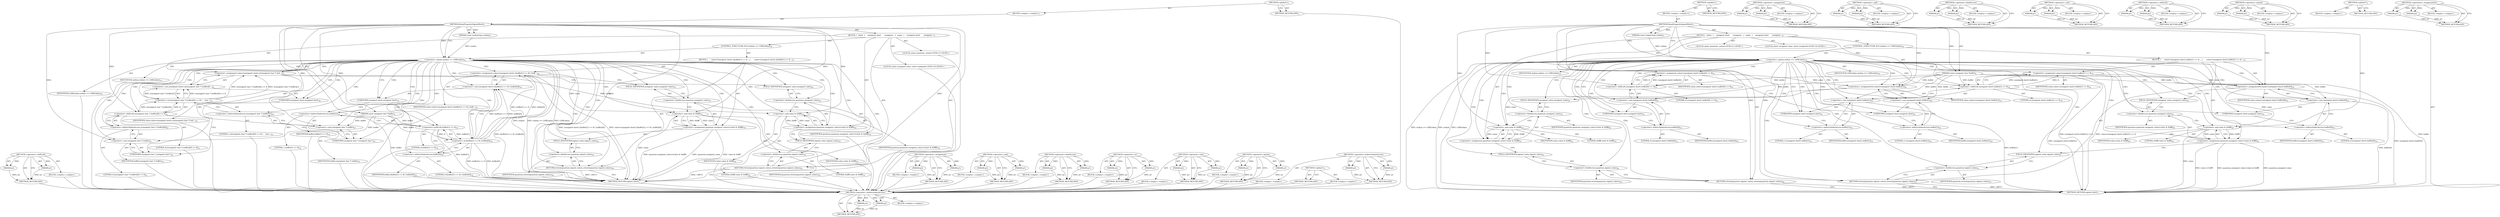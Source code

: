 digraph "&lt;operators&gt;.assignmentOr" {
vulnerable_118 [label=<(METHOD,&lt;operator&gt;.shiftLeft)>];
vulnerable_119 [label=<(PARAM,p1)>];
vulnerable_120 [label=<(PARAM,p2)>];
vulnerable_121 [label=<(BLOCK,&lt;empty&gt;,&lt;empty&gt;)>];
vulnerable_122 [label=<(METHOD_RETURN,ANY)>];
vulnerable_6 [label=<(METHOD,&lt;global&gt;)<SUB>1</SUB>>];
vulnerable_7 [label=<(BLOCK,&lt;empty&gt;,&lt;empty&gt;)<SUB>1</SUB>>];
vulnerable_8 [label=<(METHOD,ReadPropertySignedShort)<SUB>1</SUB>>];
vulnerable_9 [label=<(PARAM,const EndianType endian)<SUB>1</SUB>>];
vulnerable_10 [label=<(PARAM,const unsigned char *buffer)<SUB>2</SUB>>];
vulnerable_11 [label=<(BLOCK,{
  union
  {
    unsigned short
      unsigned...,{
  union
  {
    unsigned short
      unsigned...)<SUB>3</SUB>>];
vulnerable_12 [label="<(LOCAL,union quantum: union)<SUB>11</SUB>>"];
vulnerable_13 [label="<(LOCAL,short unsigned value: short unsigned)<SUB>14</SUB>>"];
vulnerable_14 [label=<(CONTROL_STRUCTURE,IF,if (endian == LSBEndian))<SUB>16</SUB>>];
vulnerable_15 [label=<(&lt;operator&gt;.equals,endian == LSBEndian)<SUB>16</SUB>>];
vulnerable_16 [label=<(IDENTIFIER,endian,endian == LSBEndian)<SUB>16</SUB>>];
vulnerable_17 [label=<(IDENTIFIER,LSBEndian,endian == LSBEndian)<SUB>16</SUB>>];
vulnerable_18 [label=<(BLOCK,{
      value=(unsigned short) ((buffer[1] &lt;&lt; 8...,{
      value=(unsigned short) ((buffer[1] &lt;&lt; 8...)<SUB>17</SUB>>];
vulnerable_19 [label=<(&lt;operator&gt;.assignment,value=(unsigned short) ((buffer[1] &lt;&lt; 8) | buff...)<SUB>18</SUB>>];
vulnerable_20 [label=<(IDENTIFIER,value,value=(unsigned short) ((buffer[1] &lt;&lt; 8) | buff...)<SUB>18</SUB>>];
vulnerable_21 [label=<(&lt;operator&gt;.cast,(unsigned short) ((buffer[1] &lt;&lt; 8) | buffer[0]))<SUB>18</SUB>>];
vulnerable_22 [label=<(UNKNOWN,unsigned short,unsigned short)<SUB>18</SUB>>];
vulnerable_23 [label=<(&lt;operator&gt;.or,(buffer[1] &lt;&lt; 8) | buffer[0])<SUB>18</SUB>>];
vulnerable_24 [label=<(&lt;operator&gt;.shiftLeft,buffer[1] &lt;&lt; 8)<SUB>18</SUB>>];
vulnerable_25 [label=<(&lt;operator&gt;.indirectIndexAccess,buffer[1])<SUB>18</SUB>>];
vulnerable_26 [label=<(IDENTIFIER,buffer,buffer[1] &lt;&lt; 8)<SUB>18</SUB>>];
vulnerable_27 [label=<(LITERAL,1,buffer[1] &lt;&lt; 8)<SUB>18</SUB>>];
vulnerable_28 [label=<(LITERAL,8,buffer[1] &lt;&lt; 8)<SUB>18</SUB>>];
vulnerable_29 [label=<(&lt;operator&gt;.indirectIndexAccess,buffer[0])<SUB>18</SUB>>];
vulnerable_30 [label=<(IDENTIFIER,buffer,(buffer[1] &lt;&lt; 8) | buffer[0])<SUB>18</SUB>>];
vulnerable_31 [label=<(LITERAL,0,(buffer[1] &lt;&lt; 8) | buffer[0])<SUB>18</SUB>>];
vulnerable_32 [label=<(&lt;operator&gt;.assignment,quantum.unsigned_value=(value &amp; 0xffff))<SUB>19</SUB>>];
vulnerable_33 [label=<(&lt;operator&gt;.fieldAccess,quantum.unsigned_value)<SUB>19</SUB>>];
vulnerable_34 [label=<(IDENTIFIER,quantum,quantum.unsigned_value=(value &amp; 0xffff))<SUB>19</SUB>>];
vulnerable_35 [label=<(FIELD_IDENTIFIER,unsigned_value,unsigned_value)<SUB>19</SUB>>];
vulnerable_36 [label=<(&lt;operator&gt;.and,value &amp; 0xffff)<SUB>19</SUB>>];
vulnerable_37 [label=<(IDENTIFIER,value,value &amp; 0xffff)<SUB>19</SUB>>];
vulnerable_38 [label=<(LITERAL,0xffff,value &amp; 0xffff)<SUB>19</SUB>>];
vulnerable_39 [label=<(RETURN,return(quantum.signed_value);,return(quantum.signed_value);)<SUB>20</SUB>>];
vulnerable_40 [label=<(&lt;operator&gt;.fieldAccess,quantum.signed_value)<SUB>20</SUB>>];
vulnerable_41 [label=<(IDENTIFIER,quantum,return(quantum.signed_value);)<SUB>20</SUB>>];
vulnerable_42 [label=<(FIELD_IDENTIFIER,signed_value,signed_value)<SUB>20</SUB>>];
vulnerable_43 [label=<(&lt;operator&gt;.assignment,value=(unsigned short) ((((unsigned char *) buf...)<SUB>22</SUB>>];
vulnerable_44 [label=<(IDENTIFIER,value,value=(unsigned short) ((((unsigned char *) buf...)<SUB>22</SUB>>];
vulnerable_45 [label=<(&lt;operator&gt;.cast,(unsigned short) ((((unsigned char *) buffer)[0...)<SUB>22</SUB>>];
vulnerable_46 [label=<(UNKNOWN,unsigned short,unsigned short)<SUB>22</SUB>>];
vulnerable_47 [label=<(&lt;operator&gt;.or,(((unsigned char *) buffer)[0] &lt;&lt; 8) |
    ((un...)<SUB>22</SUB>>];
vulnerable_48 [label=<(&lt;operator&gt;.shiftLeft,((unsigned char *) buffer)[0] &lt;&lt; 8)<SUB>22</SUB>>];
vulnerable_49 [label=<(&lt;operator&gt;.indirectIndexAccess,((unsigned char *) buffer)[0])<SUB>22</SUB>>];
vulnerable_50 [label=<(&lt;operator&gt;.cast,(unsigned char *) buffer)<SUB>22</SUB>>];
vulnerable_51 [label=<(UNKNOWN,unsigned char *,unsigned char *)<SUB>22</SUB>>];
vulnerable_52 [label=<(IDENTIFIER,buffer,(unsigned char *) buffer)<SUB>22</SUB>>];
vulnerable_53 [label=<(LITERAL,0,((unsigned char *) buffer)[0] &lt;&lt; 8)<SUB>22</SUB>>];
vulnerable_54 [label=<(LITERAL,8,((unsigned char *) buffer)[0] &lt;&lt; 8)<SUB>22</SUB>>];
vulnerable_55 [label=<(&lt;operator&gt;.indirectIndexAccess,((unsigned char *) buffer)[1])<SUB>23</SUB>>];
vulnerable_56 [label=<(&lt;operator&gt;.cast,(unsigned char *) buffer)<SUB>23</SUB>>];
vulnerable_57 [label=<(UNKNOWN,unsigned char *,unsigned char *)<SUB>23</SUB>>];
vulnerable_58 [label=<(IDENTIFIER,buffer,(unsigned char *) buffer)<SUB>23</SUB>>];
vulnerable_59 [label=<(LITERAL,1,(((unsigned char *) buffer)[0] &lt;&lt; 8) |
    ((un...)<SUB>23</SUB>>];
vulnerable_60 [label=<(&lt;operator&gt;.assignment,quantum.unsigned_value=(value &amp; 0xffff))<SUB>24</SUB>>];
vulnerable_61 [label=<(&lt;operator&gt;.fieldAccess,quantum.unsigned_value)<SUB>24</SUB>>];
vulnerable_62 [label=<(IDENTIFIER,quantum,quantum.unsigned_value=(value &amp; 0xffff))<SUB>24</SUB>>];
vulnerable_63 [label=<(FIELD_IDENTIFIER,unsigned_value,unsigned_value)<SUB>24</SUB>>];
vulnerable_64 [label=<(&lt;operator&gt;.and,value &amp; 0xffff)<SUB>24</SUB>>];
vulnerable_65 [label=<(IDENTIFIER,value,value &amp; 0xffff)<SUB>24</SUB>>];
vulnerable_66 [label=<(LITERAL,0xffff,value &amp; 0xffff)<SUB>24</SUB>>];
vulnerable_67 [label=<(RETURN,return(quantum.signed_value);,return(quantum.signed_value);)<SUB>25</SUB>>];
vulnerable_68 [label=<(&lt;operator&gt;.fieldAccess,quantum.signed_value)<SUB>25</SUB>>];
vulnerable_69 [label=<(IDENTIFIER,quantum,return(quantum.signed_value);)<SUB>25</SUB>>];
vulnerable_70 [label=<(FIELD_IDENTIFIER,signed_value,signed_value)<SUB>25</SUB>>];
vulnerable_71 [label=<(METHOD_RETURN,signed short)<SUB>1</SUB>>];
vulnerable_73 [label=<(METHOD_RETURN,ANY)<SUB>1</SUB>>];
vulnerable_103 [label=<(METHOD,&lt;operator&gt;.assignment)>];
vulnerable_104 [label=<(PARAM,p1)>];
vulnerable_105 [label=<(PARAM,p2)>];
vulnerable_106 [label=<(BLOCK,&lt;empty&gt;,&lt;empty&gt;)>];
vulnerable_107 [label=<(METHOD_RETURN,ANY)>];
vulnerable_133 [label=<(METHOD,&lt;operator&gt;.and)>];
vulnerable_134 [label=<(PARAM,p1)>];
vulnerable_135 [label=<(PARAM,p2)>];
vulnerable_136 [label=<(BLOCK,&lt;empty&gt;,&lt;empty&gt;)>];
vulnerable_137 [label=<(METHOD_RETURN,ANY)>];
vulnerable_128 [label=<(METHOD,&lt;operator&gt;.fieldAccess)>];
vulnerable_129 [label=<(PARAM,p1)>];
vulnerable_130 [label=<(PARAM,p2)>];
vulnerable_131 [label=<(BLOCK,&lt;empty&gt;,&lt;empty&gt;)>];
vulnerable_132 [label=<(METHOD_RETURN,ANY)>];
vulnerable_113 [label=<(METHOD,&lt;operator&gt;.or)>];
vulnerable_114 [label=<(PARAM,p1)>];
vulnerable_115 [label=<(PARAM,p2)>];
vulnerable_116 [label=<(BLOCK,&lt;empty&gt;,&lt;empty&gt;)>];
vulnerable_117 [label=<(METHOD_RETURN,ANY)>];
vulnerable_108 [label=<(METHOD,&lt;operator&gt;.cast)>];
vulnerable_109 [label=<(PARAM,p1)>];
vulnerable_110 [label=<(PARAM,p2)>];
vulnerable_111 [label=<(BLOCK,&lt;empty&gt;,&lt;empty&gt;)>];
vulnerable_112 [label=<(METHOD_RETURN,ANY)>];
vulnerable_98 [label=<(METHOD,&lt;operator&gt;.equals)>];
vulnerable_99 [label=<(PARAM,p1)>];
vulnerable_100 [label=<(PARAM,p2)>];
vulnerable_101 [label=<(BLOCK,&lt;empty&gt;,&lt;empty&gt;)>];
vulnerable_102 [label=<(METHOD_RETURN,ANY)>];
vulnerable_92 [label=<(METHOD,&lt;global&gt;)<SUB>1</SUB>>];
vulnerable_93 [label=<(BLOCK,&lt;empty&gt;,&lt;empty&gt;)>];
vulnerable_94 [label=<(METHOD_RETURN,ANY)>];
vulnerable_123 [label=<(METHOD,&lt;operator&gt;.indirectIndexAccess)>];
vulnerable_124 [label=<(PARAM,p1)>];
vulnerable_125 [label=<(PARAM,p2)>];
vulnerable_126 [label=<(BLOCK,&lt;empty&gt;,&lt;empty&gt;)>];
vulnerable_127 [label=<(METHOD_RETURN,ANY)>];
fixed_120 [label=<(METHOD,&lt;operator&gt;.indirectIndexAccess)>];
fixed_121 [label=<(PARAM,p1)>];
fixed_122 [label=<(PARAM,p2)>];
fixed_123 [label=<(BLOCK,&lt;empty&gt;,&lt;empty&gt;)>];
fixed_124 [label=<(METHOD_RETURN,ANY)>];
fixed_6 [label=<(METHOD,&lt;global&gt;)<SUB>1</SUB>>];
fixed_7 [label=<(BLOCK,&lt;empty&gt;,&lt;empty&gt;)<SUB>1</SUB>>];
fixed_8 [label=<(METHOD,ReadPropertySignedShort)<SUB>1</SUB>>];
fixed_9 [label=<(PARAM,const EndianType endian)<SUB>1</SUB>>];
fixed_10 [label=<(PARAM,const unsigned char *buffer)<SUB>2</SUB>>];
fixed_11 [label=<(BLOCK,{
  union
  {
    unsigned short
      unsigned...,{
  union
  {
    unsigned short
      unsigned...)<SUB>3</SUB>>];
fixed_12 [label="<(LOCAL,union quantum: union)<SUB>11</SUB>>"];
fixed_13 [label="<(LOCAL,short unsigned value: short unsigned)<SUB>14</SUB>>"];
fixed_14 [label=<(CONTROL_STRUCTURE,IF,if (endian == LSBEndian))<SUB>16</SUB>>];
fixed_15 [label=<(&lt;operator&gt;.equals,endian == LSBEndian)<SUB>16</SUB>>];
fixed_16 [label=<(IDENTIFIER,endian,endian == LSBEndian)<SUB>16</SUB>>];
fixed_17 [label=<(IDENTIFIER,LSBEndian,endian == LSBEndian)<SUB>16</SUB>>];
fixed_18 [label=<(BLOCK,{
      value=(unsigned short) buffer[1] &lt;&lt; 8;
...,{
      value=(unsigned short) buffer[1] &lt;&lt; 8;
...)<SUB>17</SUB>>];
fixed_19 [label=<(&lt;operator&gt;.assignment,value=(unsigned short) buffer[1] &lt;&lt; 8)<SUB>18</SUB>>];
fixed_20 [label=<(IDENTIFIER,value,value=(unsigned short) buffer[1] &lt;&lt; 8)<SUB>18</SUB>>];
fixed_21 [label=<(&lt;operator&gt;.shiftLeft,(unsigned short) buffer[1] &lt;&lt; 8)<SUB>18</SUB>>];
fixed_22 [label=<(&lt;operator&gt;.cast,(unsigned short) buffer[1])<SUB>18</SUB>>];
fixed_23 [label=<(UNKNOWN,unsigned short,unsigned short)<SUB>18</SUB>>];
fixed_24 [label=<(&lt;operator&gt;.indirectIndexAccess,buffer[1])<SUB>18</SUB>>];
fixed_25 [label=<(IDENTIFIER,buffer,(unsigned short) buffer[1])<SUB>18</SUB>>];
fixed_26 [label=<(LITERAL,1,(unsigned short) buffer[1])<SUB>18</SUB>>];
fixed_27 [label=<(LITERAL,8,(unsigned short) buffer[1] &lt;&lt; 8)<SUB>18</SUB>>];
fixed_28 [label=<(&lt;operators&gt;.assignmentOr,value|=(unsigned short) buffer[0])<SUB>19</SUB>>];
fixed_29 [label=<(IDENTIFIER,value,value|=(unsigned short) buffer[0])<SUB>19</SUB>>];
fixed_30 [label=<(&lt;operator&gt;.cast,(unsigned short) buffer[0])<SUB>19</SUB>>];
fixed_31 [label=<(UNKNOWN,unsigned short,unsigned short)<SUB>19</SUB>>];
fixed_32 [label=<(&lt;operator&gt;.indirectIndexAccess,buffer[0])<SUB>19</SUB>>];
fixed_33 [label=<(IDENTIFIER,buffer,(unsigned short) buffer[0])<SUB>19</SUB>>];
fixed_34 [label=<(LITERAL,0,(unsigned short) buffer[0])<SUB>19</SUB>>];
fixed_35 [label=<(&lt;operator&gt;.assignment,quantum.unsigned_value=value &amp; 0xffff)<SUB>20</SUB>>];
fixed_36 [label=<(&lt;operator&gt;.fieldAccess,quantum.unsigned_value)<SUB>20</SUB>>];
fixed_37 [label=<(IDENTIFIER,quantum,quantum.unsigned_value=value &amp; 0xffff)<SUB>20</SUB>>];
fixed_38 [label=<(FIELD_IDENTIFIER,unsigned_value,unsigned_value)<SUB>20</SUB>>];
fixed_39 [label=<(&lt;operator&gt;.and,value &amp; 0xffff)<SUB>20</SUB>>];
fixed_40 [label=<(IDENTIFIER,value,value &amp; 0xffff)<SUB>20</SUB>>];
fixed_41 [label=<(LITERAL,0xffff,value &amp; 0xffff)<SUB>20</SUB>>];
fixed_42 [label=<(RETURN,return(quantum.signed_value);,return(quantum.signed_value);)<SUB>21</SUB>>];
fixed_43 [label=<(&lt;operator&gt;.fieldAccess,quantum.signed_value)<SUB>21</SUB>>];
fixed_44 [label=<(IDENTIFIER,quantum,return(quantum.signed_value);)<SUB>21</SUB>>];
fixed_45 [label=<(FIELD_IDENTIFIER,signed_value,signed_value)<SUB>21</SUB>>];
fixed_46 [label=<(&lt;operator&gt;.assignment,value=(unsigned short) buffer[0] &lt;&lt; 8)<SUB>23</SUB>>];
fixed_47 [label=<(IDENTIFIER,value,value=(unsigned short) buffer[0] &lt;&lt; 8)<SUB>23</SUB>>];
fixed_48 [label=<(&lt;operator&gt;.shiftLeft,(unsigned short) buffer[0] &lt;&lt; 8)<SUB>23</SUB>>];
fixed_49 [label=<(&lt;operator&gt;.cast,(unsigned short) buffer[0])<SUB>23</SUB>>];
fixed_50 [label=<(UNKNOWN,unsigned short,unsigned short)<SUB>23</SUB>>];
fixed_51 [label=<(&lt;operator&gt;.indirectIndexAccess,buffer[0])<SUB>23</SUB>>];
fixed_52 [label=<(IDENTIFIER,buffer,(unsigned short) buffer[0])<SUB>23</SUB>>];
fixed_53 [label=<(LITERAL,0,(unsigned short) buffer[0])<SUB>23</SUB>>];
fixed_54 [label=<(LITERAL,8,(unsigned short) buffer[0] &lt;&lt; 8)<SUB>23</SUB>>];
fixed_55 [label=<(&lt;operators&gt;.assignmentOr,value|=(unsigned short) buffer[1])<SUB>24</SUB>>];
fixed_56 [label=<(IDENTIFIER,value,value|=(unsigned short) buffer[1])<SUB>24</SUB>>];
fixed_57 [label=<(&lt;operator&gt;.cast,(unsigned short) buffer[1])<SUB>24</SUB>>];
fixed_58 [label=<(UNKNOWN,unsigned short,unsigned short)<SUB>24</SUB>>];
fixed_59 [label=<(&lt;operator&gt;.indirectIndexAccess,buffer[1])<SUB>24</SUB>>];
fixed_60 [label=<(IDENTIFIER,buffer,(unsigned short) buffer[1])<SUB>24</SUB>>];
fixed_61 [label=<(LITERAL,1,(unsigned short) buffer[1])<SUB>24</SUB>>];
fixed_62 [label=<(&lt;operator&gt;.assignment,quantum.unsigned_value=value &amp; 0xffff)<SUB>25</SUB>>];
fixed_63 [label=<(&lt;operator&gt;.fieldAccess,quantum.unsigned_value)<SUB>25</SUB>>];
fixed_64 [label=<(IDENTIFIER,quantum,quantum.unsigned_value=value &amp; 0xffff)<SUB>25</SUB>>];
fixed_65 [label=<(FIELD_IDENTIFIER,unsigned_value,unsigned_value)<SUB>25</SUB>>];
fixed_66 [label=<(&lt;operator&gt;.and,value &amp; 0xffff)<SUB>25</SUB>>];
fixed_67 [label=<(IDENTIFIER,value,value &amp; 0xffff)<SUB>25</SUB>>];
fixed_68 [label=<(LITERAL,0xffff,value &amp; 0xffff)<SUB>25</SUB>>];
fixed_69 [label=<(RETURN,return(quantum.signed_value);,return(quantum.signed_value);)<SUB>26</SUB>>];
fixed_70 [label=<(&lt;operator&gt;.fieldAccess,quantum.signed_value)<SUB>26</SUB>>];
fixed_71 [label=<(IDENTIFIER,quantum,return(quantum.signed_value);)<SUB>26</SUB>>];
fixed_72 [label=<(FIELD_IDENTIFIER,signed_value,signed_value)<SUB>26</SUB>>];
fixed_73 [label=<(METHOD_RETURN,signed short)<SUB>1</SUB>>];
fixed_75 [label=<(METHOD_RETURN,ANY)<SUB>1</SUB>>];
fixed_105 [label=<(METHOD,&lt;operator&gt;.assignment)>];
fixed_106 [label=<(PARAM,p1)>];
fixed_107 [label=<(PARAM,p2)>];
fixed_108 [label=<(BLOCK,&lt;empty&gt;,&lt;empty&gt;)>];
fixed_109 [label=<(METHOD_RETURN,ANY)>];
fixed_135 [label=<(METHOD,&lt;operator&gt;.and)>];
fixed_136 [label=<(PARAM,p1)>];
fixed_137 [label=<(PARAM,p2)>];
fixed_138 [label=<(BLOCK,&lt;empty&gt;,&lt;empty&gt;)>];
fixed_139 [label=<(METHOD_RETURN,ANY)>];
fixed_130 [label=<(METHOD,&lt;operator&gt;.fieldAccess)>];
fixed_131 [label=<(PARAM,p1)>];
fixed_132 [label=<(PARAM,p2)>];
fixed_133 [label=<(BLOCK,&lt;empty&gt;,&lt;empty&gt;)>];
fixed_134 [label=<(METHOD_RETURN,ANY)>];
fixed_115 [label=<(METHOD,&lt;operator&gt;.cast)>];
fixed_116 [label=<(PARAM,p1)>];
fixed_117 [label=<(PARAM,p2)>];
fixed_118 [label=<(BLOCK,&lt;empty&gt;,&lt;empty&gt;)>];
fixed_119 [label=<(METHOD_RETURN,ANY)>];
fixed_110 [label=<(METHOD,&lt;operator&gt;.shiftLeft)>];
fixed_111 [label=<(PARAM,p1)>];
fixed_112 [label=<(PARAM,p2)>];
fixed_113 [label=<(BLOCK,&lt;empty&gt;,&lt;empty&gt;)>];
fixed_114 [label=<(METHOD_RETURN,ANY)>];
fixed_100 [label=<(METHOD,&lt;operator&gt;.equals)>];
fixed_101 [label=<(PARAM,p1)>];
fixed_102 [label=<(PARAM,p2)>];
fixed_103 [label=<(BLOCK,&lt;empty&gt;,&lt;empty&gt;)>];
fixed_104 [label=<(METHOD_RETURN,ANY)>];
fixed_94 [label=<(METHOD,&lt;global&gt;)<SUB>1</SUB>>];
fixed_95 [label=<(BLOCK,&lt;empty&gt;,&lt;empty&gt;)>];
fixed_96 [label=<(METHOD_RETURN,ANY)>];
fixed_125 [label=<(METHOD,&lt;operators&gt;.assignmentOr)>];
fixed_126 [label=<(PARAM,p1)>];
fixed_127 [label=<(PARAM,p2)>];
fixed_128 [label=<(BLOCK,&lt;empty&gt;,&lt;empty&gt;)>];
fixed_129 [label=<(METHOD_RETURN,ANY)>];
vulnerable_118 -> vulnerable_119  [key=0, label="AST: "];
vulnerable_118 -> vulnerable_119  [key=1, label="DDG: "];
vulnerable_118 -> vulnerable_121  [key=0, label="AST: "];
vulnerable_118 -> vulnerable_120  [key=0, label="AST: "];
vulnerable_118 -> vulnerable_120  [key=1, label="DDG: "];
vulnerable_118 -> vulnerable_122  [key=0, label="AST: "];
vulnerable_118 -> vulnerable_122  [key=1, label="CFG: "];
vulnerable_119 -> vulnerable_122  [key=0, label="DDG: p1"];
vulnerable_120 -> vulnerable_122  [key=0, label="DDG: p2"];
vulnerable_121 -> fixed_120  [key=0];
vulnerable_122 -> fixed_120  [key=0];
vulnerable_6 -> vulnerable_7  [key=0, label="AST: "];
vulnerable_6 -> vulnerable_73  [key=0, label="AST: "];
vulnerable_6 -> vulnerable_73  [key=1, label="CFG: "];
vulnerable_7 -> vulnerable_8  [key=0, label="AST: "];
vulnerable_8 -> vulnerable_9  [key=0, label="AST: "];
vulnerable_8 -> vulnerable_9  [key=1, label="DDG: "];
vulnerable_8 -> vulnerable_10  [key=0, label="AST: "];
vulnerable_8 -> vulnerable_10  [key=1, label="DDG: "];
vulnerable_8 -> vulnerable_11  [key=0, label="AST: "];
vulnerable_8 -> vulnerable_71  [key=0, label="AST: "];
vulnerable_8 -> vulnerable_15  [key=0, label="CFG: "];
vulnerable_8 -> vulnerable_15  [key=1, label="DDG: "];
vulnerable_8 -> vulnerable_67  [key=0, label="DDG: "];
vulnerable_8 -> vulnerable_39  [key=0, label="DDG: "];
vulnerable_8 -> vulnerable_64  [key=0, label="DDG: "];
vulnerable_8 -> vulnerable_36  [key=0, label="DDG: "];
vulnerable_8 -> vulnerable_48  [key=0, label="DDG: "];
vulnerable_8 -> vulnerable_56  [key=0, label="DDG: "];
vulnerable_8 -> vulnerable_24  [key=0, label="DDG: "];
vulnerable_8 -> vulnerable_50  [key=0, label="DDG: "];
vulnerable_9 -> vulnerable_15  [key=0, label="DDG: endian"];
vulnerable_10 -> vulnerable_71  [key=0, label="DDG: buffer"];
vulnerable_10 -> vulnerable_23  [key=0, label="DDG: buffer"];
vulnerable_10 -> vulnerable_56  [key=0, label="DDG: buffer"];
vulnerable_10 -> vulnerable_24  [key=0, label="DDG: buffer"];
vulnerable_10 -> vulnerable_50  [key=0, label="DDG: buffer"];
vulnerable_11 -> vulnerable_12  [key=0, label="AST: "];
vulnerable_11 -> vulnerable_13  [key=0, label="AST: "];
vulnerable_11 -> vulnerable_14  [key=0, label="AST: "];
vulnerable_11 -> vulnerable_43  [key=0, label="AST: "];
vulnerable_11 -> vulnerable_60  [key=0, label="AST: "];
vulnerable_11 -> vulnerable_67  [key=0, label="AST: "];
vulnerable_12 -> fixed_120  [key=0];
vulnerable_13 -> fixed_120  [key=0];
vulnerable_14 -> vulnerable_15  [key=0, label="AST: "];
vulnerable_14 -> vulnerable_18  [key=0, label="AST: "];
vulnerable_15 -> vulnerable_16  [key=0, label="AST: "];
vulnerable_15 -> vulnerable_17  [key=0, label="AST: "];
vulnerable_15 -> vulnerable_22  [key=0, label="CFG: "];
vulnerable_15 -> vulnerable_22  [key=1, label="CDG: "];
vulnerable_15 -> vulnerable_46  [key=0, label="CFG: "];
vulnerable_15 -> vulnerable_46  [key=1, label="CDG: "];
vulnerable_15 -> vulnerable_71  [key=0, label="DDG: endian"];
vulnerable_15 -> vulnerable_71  [key=1, label="DDG: endian == LSBEndian"];
vulnerable_15 -> vulnerable_71  [key=2, label="DDG: LSBEndian"];
vulnerable_15 -> vulnerable_47  [key=0, label="CDG: "];
vulnerable_15 -> vulnerable_21  [key=0, label="CDG: "];
vulnerable_15 -> vulnerable_48  [key=0, label="CDG: "];
vulnerable_15 -> vulnerable_32  [key=0, label="CDG: "];
vulnerable_15 -> vulnerable_68  [key=0, label="CDG: "];
vulnerable_15 -> vulnerable_49  [key=0, label="CDG: "];
vulnerable_15 -> vulnerable_60  [key=0, label="CDG: "];
vulnerable_15 -> vulnerable_64  [key=0, label="CDG: "];
vulnerable_15 -> vulnerable_42  [key=0, label="CDG: "];
vulnerable_15 -> vulnerable_51  [key=0, label="CDG: "];
vulnerable_15 -> vulnerable_57  [key=0, label="CDG: "];
vulnerable_15 -> vulnerable_19  [key=0, label="CDG: "];
vulnerable_15 -> vulnerable_25  [key=0, label="CDG: "];
vulnerable_15 -> vulnerable_56  [key=0, label="CDG: "];
vulnerable_15 -> vulnerable_67  [key=0, label="CDG: "];
vulnerable_15 -> vulnerable_45  [key=0, label="CDG: "];
vulnerable_15 -> vulnerable_40  [key=0, label="CDG: "];
vulnerable_15 -> vulnerable_29  [key=0, label="CDG: "];
vulnerable_15 -> vulnerable_50  [key=0, label="CDG: "];
vulnerable_15 -> vulnerable_35  [key=0, label="CDG: "];
vulnerable_15 -> vulnerable_43  [key=0, label="CDG: "];
vulnerable_15 -> vulnerable_24  [key=0, label="CDG: "];
vulnerable_15 -> vulnerable_33  [key=0, label="CDG: "];
vulnerable_15 -> vulnerable_61  [key=0, label="CDG: "];
vulnerable_15 -> vulnerable_23  [key=0, label="CDG: "];
vulnerable_15 -> vulnerable_36  [key=0, label="CDG: "];
vulnerable_15 -> vulnerable_70  [key=0, label="CDG: "];
vulnerable_15 -> vulnerable_63  [key=0, label="CDG: "];
vulnerable_15 -> vulnerable_55  [key=0, label="CDG: "];
vulnerable_15 -> vulnerable_39  [key=0, label="CDG: "];
vulnerable_16 -> fixed_120  [key=0];
vulnerable_17 -> fixed_120  [key=0];
vulnerable_18 -> vulnerable_19  [key=0, label="AST: "];
vulnerable_18 -> vulnerable_32  [key=0, label="AST: "];
vulnerable_18 -> vulnerable_39  [key=0, label="AST: "];
vulnerable_19 -> vulnerable_20  [key=0, label="AST: "];
vulnerable_19 -> vulnerable_21  [key=0, label="AST: "];
vulnerable_19 -> vulnerable_35  [key=0, label="CFG: "];
vulnerable_19 -> vulnerable_71  [key=0, label="DDG: (unsigned short) ((buffer[1] &lt;&lt; 8) | buffer[0])"];
vulnerable_19 -> vulnerable_71  [key=1, label="DDG: value=(unsigned short) ((buffer[1] &lt;&lt; 8) | buffer[0])"];
vulnerable_19 -> vulnerable_36  [key=0, label="DDG: value"];
vulnerable_20 -> fixed_120  [key=0];
vulnerable_21 -> vulnerable_22  [key=0, label="AST: "];
vulnerable_21 -> vulnerable_23  [key=0, label="AST: "];
vulnerable_21 -> vulnerable_19  [key=0, label="CFG: "];
vulnerable_21 -> vulnerable_71  [key=0, label="DDG: (buffer[1] &lt;&lt; 8) | buffer[0]"];
vulnerable_22 -> vulnerable_25  [key=0, label="CFG: "];
vulnerable_23 -> vulnerable_24  [key=0, label="AST: "];
vulnerable_23 -> vulnerable_29  [key=0, label="AST: "];
vulnerable_23 -> vulnerable_21  [key=0, label="CFG: "];
vulnerable_23 -> vulnerable_21  [key=1, label="DDG: buffer[1] &lt;&lt; 8"];
vulnerable_23 -> vulnerable_21  [key=2, label="DDG: buffer[0]"];
vulnerable_23 -> vulnerable_71  [key=0, label="DDG: buffer[1] &lt;&lt; 8"];
vulnerable_23 -> vulnerable_71  [key=1, label="DDG: buffer[0]"];
vulnerable_23 -> vulnerable_19  [key=0, label="DDG: buffer[1] &lt;&lt; 8"];
vulnerable_23 -> vulnerable_19  [key=1, label="DDG: buffer[0]"];
vulnerable_24 -> vulnerable_25  [key=0, label="AST: "];
vulnerable_24 -> vulnerable_28  [key=0, label="AST: "];
vulnerable_24 -> vulnerable_29  [key=0, label="CFG: "];
vulnerable_24 -> vulnerable_71  [key=0, label="DDG: buffer[1]"];
vulnerable_24 -> vulnerable_23  [key=0, label="DDG: buffer[1]"];
vulnerable_24 -> vulnerable_23  [key=1, label="DDG: 8"];
vulnerable_25 -> vulnerable_26  [key=0, label="AST: "];
vulnerable_25 -> vulnerable_27  [key=0, label="AST: "];
vulnerable_25 -> vulnerable_24  [key=0, label="CFG: "];
vulnerable_26 -> fixed_120  [key=0];
vulnerable_27 -> fixed_120  [key=0];
vulnerable_28 -> fixed_120  [key=0];
vulnerable_29 -> vulnerable_30  [key=0, label="AST: "];
vulnerable_29 -> vulnerable_31  [key=0, label="AST: "];
vulnerable_29 -> vulnerable_23  [key=0, label="CFG: "];
vulnerable_30 -> fixed_120  [key=0];
vulnerable_31 -> fixed_120  [key=0];
vulnerable_32 -> vulnerable_33  [key=0, label="AST: "];
vulnerable_32 -> vulnerable_36  [key=0, label="AST: "];
vulnerable_32 -> vulnerable_42  [key=0, label="CFG: "];
vulnerable_32 -> vulnerable_71  [key=0, label="DDG: quantum.unsigned_value"];
vulnerable_32 -> vulnerable_71  [key=1, label="DDG: value &amp; 0xffff"];
vulnerable_32 -> vulnerable_71  [key=2, label="DDG: quantum.unsigned_value=(value &amp; 0xffff)"];
vulnerable_33 -> vulnerable_34  [key=0, label="AST: "];
vulnerable_33 -> vulnerable_35  [key=0, label="AST: "];
vulnerable_33 -> vulnerable_36  [key=0, label="CFG: "];
vulnerable_34 -> fixed_120  [key=0];
vulnerable_35 -> vulnerable_33  [key=0, label="CFG: "];
vulnerable_36 -> vulnerable_37  [key=0, label="AST: "];
vulnerable_36 -> vulnerable_38  [key=0, label="AST: "];
vulnerable_36 -> vulnerable_32  [key=0, label="CFG: "];
vulnerable_36 -> vulnerable_32  [key=1, label="DDG: value"];
vulnerable_36 -> vulnerable_32  [key=2, label="DDG: 0xffff"];
vulnerable_36 -> vulnerable_71  [key=0, label="DDG: value"];
vulnerable_37 -> fixed_120  [key=0];
vulnerable_38 -> fixed_120  [key=0];
vulnerable_39 -> vulnerable_40  [key=0, label="AST: "];
vulnerable_39 -> vulnerable_71  [key=0, label="CFG: "];
vulnerable_39 -> vulnerable_71  [key=1, label="DDG: &lt;RET&gt;"];
vulnerable_40 -> vulnerable_41  [key=0, label="AST: "];
vulnerable_40 -> vulnerable_42  [key=0, label="AST: "];
vulnerable_40 -> vulnerable_39  [key=0, label="CFG: "];
vulnerable_41 -> fixed_120  [key=0];
vulnerable_42 -> vulnerable_40  [key=0, label="CFG: "];
vulnerable_43 -> vulnerable_44  [key=0, label="AST: "];
vulnerable_43 -> vulnerable_45  [key=0, label="AST: "];
vulnerable_43 -> vulnerable_63  [key=0, label="CFG: "];
vulnerable_43 -> vulnerable_64  [key=0, label="DDG: value"];
vulnerable_44 -> fixed_120  [key=0];
vulnerable_45 -> vulnerable_46  [key=0, label="AST: "];
vulnerable_45 -> vulnerable_47  [key=0, label="AST: "];
vulnerable_45 -> vulnerable_43  [key=0, label="CFG: "];
vulnerable_46 -> vulnerable_51  [key=0, label="CFG: "];
vulnerable_47 -> vulnerable_48  [key=0, label="AST: "];
vulnerable_47 -> vulnerable_55  [key=0, label="AST: "];
vulnerable_47 -> vulnerable_45  [key=0, label="CFG: "];
vulnerable_47 -> vulnerable_45  [key=1, label="DDG: ((unsigned char *) buffer)[0] &lt;&lt; 8"];
vulnerable_47 -> vulnerable_45  [key=2, label="DDG: ((unsigned char *) buffer)[1]"];
vulnerable_47 -> vulnerable_43  [key=0, label="DDG: ((unsigned char *) buffer)[0] &lt;&lt; 8"];
vulnerable_47 -> vulnerable_43  [key=1, label="DDG: ((unsigned char *) buffer)[1]"];
vulnerable_48 -> vulnerable_49  [key=0, label="AST: "];
vulnerable_48 -> vulnerable_54  [key=0, label="AST: "];
vulnerable_48 -> vulnerable_57  [key=0, label="CFG: "];
vulnerable_48 -> vulnerable_47  [key=0, label="DDG: ((unsigned char *) buffer)[0]"];
vulnerable_48 -> vulnerable_47  [key=1, label="DDG: 8"];
vulnerable_49 -> vulnerable_50  [key=0, label="AST: "];
vulnerable_49 -> vulnerable_53  [key=0, label="AST: "];
vulnerable_49 -> vulnerable_48  [key=0, label="CFG: "];
vulnerable_50 -> vulnerable_51  [key=0, label="AST: "];
vulnerable_50 -> vulnerable_52  [key=0, label="AST: "];
vulnerable_50 -> vulnerable_49  [key=0, label="CFG: "];
vulnerable_51 -> vulnerable_50  [key=0, label="CFG: "];
vulnerable_52 -> fixed_120  [key=0];
vulnerable_53 -> fixed_120  [key=0];
vulnerable_54 -> fixed_120  [key=0];
vulnerable_55 -> vulnerable_56  [key=0, label="AST: "];
vulnerable_55 -> vulnerable_59  [key=0, label="AST: "];
vulnerable_55 -> vulnerable_47  [key=0, label="CFG: "];
vulnerable_56 -> vulnerable_57  [key=0, label="AST: "];
vulnerable_56 -> vulnerable_58  [key=0, label="AST: "];
vulnerable_56 -> vulnerable_55  [key=0, label="CFG: "];
vulnerable_57 -> vulnerable_56  [key=0, label="CFG: "];
vulnerable_58 -> fixed_120  [key=0];
vulnerable_59 -> fixed_120  [key=0];
vulnerable_60 -> vulnerable_61  [key=0, label="AST: "];
vulnerable_60 -> vulnerable_64  [key=0, label="AST: "];
vulnerable_60 -> vulnerable_70  [key=0, label="CFG: "];
vulnerable_61 -> vulnerable_62  [key=0, label="AST: "];
vulnerable_61 -> vulnerable_63  [key=0, label="AST: "];
vulnerable_61 -> vulnerable_64  [key=0, label="CFG: "];
vulnerable_62 -> fixed_120  [key=0];
vulnerable_63 -> vulnerable_61  [key=0, label="CFG: "];
vulnerable_64 -> vulnerable_65  [key=0, label="AST: "];
vulnerable_64 -> vulnerable_66  [key=0, label="AST: "];
vulnerable_64 -> vulnerable_60  [key=0, label="CFG: "];
vulnerable_64 -> vulnerable_60  [key=1, label="DDG: value"];
vulnerable_64 -> vulnerable_60  [key=2, label="DDG: 0xffff"];
vulnerable_65 -> fixed_120  [key=0];
vulnerable_66 -> fixed_120  [key=0];
vulnerable_67 -> vulnerable_68  [key=0, label="AST: "];
vulnerable_67 -> vulnerable_71  [key=0, label="CFG: "];
vulnerable_67 -> vulnerable_71  [key=1, label="DDG: &lt;RET&gt;"];
vulnerable_68 -> vulnerable_69  [key=0, label="AST: "];
vulnerable_68 -> vulnerable_70  [key=0, label="AST: "];
vulnerable_68 -> vulnerable_67  [key=0, label="CFG: "];
vulnerable_69 -> fixed_120  [key=0];
vulnerable_70 -> vulnerable_68  [key=0, label="CFG: "];
vulnerable_71 -> fixed_120  [key=0];
vulnerable_73 -> fixed_120  [key=0];
vulnerable_103 -> vulnerable_104  [key=0, label="AST: "];
vulnerable_103 -> vulnerable_104  [key=1, label="DDG: "];
vulnerable_103 -> vulnerable_106  [key=0, label="AST: "];
vulnerable_103 -> vulnerable_105  [key=0, label="AST: "];
vulnerable_103 -> vulnerable_105  [key=1, label="DDG: "];
vulnerable_103 -> vulnerable_107  [key=0, label="AST: "];
vulnerable_103 -> vulnerable_107  [key=1, label="CFG: "];
vulnerable_104 -> vulnerable_107  [key=0, label="DDG: p1"];
vulnerable_105 -> vulnerable_107  [key=0, label="DDG: p2"];
vulnerable_106 -> fixed_120  [key=0];
vulnerable_107 -> fixed_120  [key=0];
vulnerable_133 -> vulnerable_134  [key=0, label="AST: "];
vulnerable_133 -> vulnerable_134  [key=1, label="DDG: "];
vulnerable_133 -> vulnerable_136  [key=0, label="AST: "];
vulnerable_133 -> vulnerable_135  [key=0, label="AST: "];
vulnerable_133 -> vulnerable_135  [key=1, label="DDG: "];
vulnerable_133 -> vulnerable_137  [key=0, label="AST: "];
vulnerable_133 -> vulnerable_137  [key=1, label="CFG: "];
vulnerable_134 -> vulnerable_137  [key=0, label="DDG: p1"];
vulnerable_135 -> vulnerable_137  [key=0, label="DDG: p2"];
vulnerable_136 -> fixed_120  [key=0];
vulnerable_137 -> fixed_120  [key=0];
vulnerable_128 -> vulnerable_129  [key=0, label="AST: "];
vulnerable_128 -> vulnerable_129  [key=1, label="DDG: "];
vulnerable_128 -> vulnerable_131  [key=0, label="AST: "];
vulnerable_128 -> vulnerable_130  [key=0, label="AST: "];
vulnerable_128 -> vulnerable_130  [key=1, label="DDG: "];
vulnerable_128 -> vulnerable_132  [key=0, label="AST: "];
vulnerable_128 -> vulnerable_132  [key=1, label="CFG: "];
vulnerable_129 -> vulnerable_132  [key=0, label="DDG: p1"];
vulnerable_130 -> vulnerable_132  [key=0, label="DDG: p2"];
vulnerable_131 -> fixed_120  [key=0];
vulnerable_132 -> fixed_120  [key=0];
vulnerable_113 -> vulnerable_114  [key=0, label="AST: "];
vulnerable_113 -> vulnerable_114  [key=1, label="DDG: "];
vulnerable_113 -> vulnerable_116  [key=0, label="AST: "];
vulnerable_113 -> vulnerable_115  [key=0, label="AST: "];
vulnerable_113 -> vulnerable_115  [key=1, label="DDG: "];
vulnerable_113 -> vulnerable_117  [key=0, label="AST: "];
vulnerable_113 -> vulnerable_117  [key=1, label="CFG: "];
vulnerable_114 -> vulnerable_117  [key=0, label="DDG: p1"];
vulnerable_115 -> vulnerable_117  [key=0, label="DDG: p2"];
vulnerable_116 -> fixed_120  [key=0];
vulnerable_117 -> fixed_120  [key=0];
vulnerable_108 -> vulnerable_109  [key=0, label="AST: "];
vulnerable_108 -> vulnerable_109  [key=1, label="DDG: "];
vulnerable_108 -> vulnerable_111  [key=0, label="AST: "];
vulnerable_108 -> vulnerable_110  [key=0, label="AST: "];
vulnerable_108 -> vulnerable_110  [key=1, label="DDG: "];
vulnerable_108 -> vulnerable_112  [key=0, label="AST: "];
vulnerable_108 -> vulnerable_112  [key=1, label="CFG: "];
vulnerable_109 -> vulnerable_112  [key=0, label="DDG: p1"];
vulnerable_110 -> vulnerable_112  [key=0, label="DDG: p2"];
vulnerable_111 -> fixed_120  [key=0];
vulnerable_112 -> fixed_120  [key=0];
vulnerable_98 -> vulnerable_99  [key=0, label="AST: "];
vulnerable_98 -> vulnerable_99  [key=1, label="DDG: "];
vulnerable_98 -> vulnerable_101  [key=0, label="AST: "];
vulnerable_98 -> vulnerable_100  [key=0, label="AST: "];
vulnerable_98 -> vulnerable_100  [key=1, label="DDG: "];
vulnerable_98 -> vulnerable_102  [key=0, label="AST: "];
vulnerable_98 -> vulnerable_102  [key=1, label="CFG: "];
vulnerable_99 -> vulnerable_102  [key=0, label="DDG: p1"];
vulnerable_100 -> vulnerable_102  [key=0, label="DDG: p2"];
vulnerable_101 -> fixed_120  [key=0];
vulnerable_102 -> fixed_120  [key=0];
vulnerable_92 -> vulnerable_93  [key=0, label="AST: "];
vulnerable_92 -> vulnerable_94  [key=0, label="AST: "];
vulnerable_92 -> vulnerable_94  [key=1, label="CFG: "];
vulnerable_93 -> fixed_120  [key=0];
vulnerable_94 -> fixed_120  [key=0];
vulnerable_123 -> vulnerable_124  [key=0, label="AST: "];
vulnerable_123 -> vulnerable_124  [key=1, label="DDG: "];
vulnerable_123 -> vulnerable_126  [key=0, label="AST: "];
vulnerable_123 -> vulnerable_125  [key=0, label="AST: "];
vulnerable_123 -> vulnerable_125  [key=1, label="DDG: "];
vulnerable_123 -> vulnerable_127  [key=0, label="AST: "];
vulnerable_123 -> vulnerable_127  [key=1, label="CFG: "];
vulnerable_124 -> vulnerable_127  [key=0, label="DDG: p1"];
vulnerable_125 -> vulnerable_127  [key=0, label="DDG: p2"];
vulnerable_126 -> fixed_120  [key=0];
vulnerable_127 -> fixed_120  [key=0];
fixed_120 -> fixed_121  [key=0, label="AST: "];
fixed_120 -> fixed_121  [key=1, label="DDG: "];
fixed_120 -> fixed_123  [key=0, label="AST: "];
fixed_120 -> fixed_122  [key=0, label="AST: "];
fixed_120 -> fixed_122  [key=1, label="DDG: "];
fixed_120 -> fixed_124  [key=0, label="AST: "];
fixed_120 -> fixed_124  [key=1, label="CFG: "];
fixed_121 -> fixed_124  [key=0, label="DDG: p1"];
fixed_122 -> fixed_124  [key=0, label="DDG: p2"];
fixed_6 -> fixed_7  [key=0, label="AST: "];
fixed_6 -> fixed_75  [key=0, label="AST: "];
fixed_6 -> fixed_75  [key=1, label="CFG: "];
fixed_7 -> fixed_8  [key=0, label="AST: "];
fixed_8 -> fixed_9  [key=0, label="AST: "];
fixed_8 -> fixed_9  [key=1, label="DDG: "];
fixed_8 -> fixed_10  [key=0, label="AST: "];
fixed_8 -> fixed_10  [key=1, label="DDG: "];
fixed_8 -> fixed_11  [key=0, label="AST: "];
fixed_8 -> fixed_73  [key=0, label="AST: "];
fixed_8 -> fixed_15  [key=0, label="CFG: "];
fixed_8 -> fixed_15  [key=1, label="DDG: "];
fixed_8 -> fixed_69  [key=0, label="DDG: "];
fixed_8 -> fixed_55  [key=0, label="DDG: "];
fixed_8 -> fixed_42  [key=0, label="DDG: "];
fixed_8 -> fixed_48  [key=0, label="DDG: "];
fixed_8 -> fixed_66  [key=0, label="DDG: "];
fixed_8 -> fixed_28  [key=0, label="DDG: "];
fixed_8 -> fixed_21  [key=0, label="DDG: "];
fixed_8 -> fixed_39  [key=0, label="DDG: "];
fixed_9 -> fixed_15  [key=0, label="DDG: endian"];
fixed_10 -> fixed_73  [key=0, label="DDG: buffer"];
fixed_10 -> fixed_55  [key=0, label="DDG: buffer"];
fixed_10 -> fixed_28  [key=0, label="DDG: buffer"];
fixed_10 -> fixed_48  [key=0, label="DDG: buffer"];
fixed_10 -> fixed_57  [key=0, label="DDG: buffer"];
fixed_10 -> fixed_49  [key=0, label="DDG: buffer"];
fixed_10 -> fixed_21  [key=0, label="DDG: buffer"];
fixed_10 -> fixed_30  [key=0, label="DDG: buffer"];
fixed_10 -> fixed_22  [key=0, label="DDG: buffer"];
fixed_11 -> fixed_12  [key=0, label="AST: "];
fixed_11 -> fixed_13  [key=0, label="AST: "];
fixed_11 -> fixed_14  [key=0, label="AST: "];
fixed_11 -> fixed_46  [key=0, label="AST: "];
fixed_11 -> fixed_55  [key=0, label="AST: "];
fixed_11 -> fixed_62  [key=0, label="AST: "];
fixed_11 -> fixed_69  [key=0, label="AST: "];
fixed_14 -> fixed_15  [key=0, label="AST: "];
fixed_14 -> fixed_18  [key=0, label="AST: "];
fixed_15 -> fixed_16  [key=0, label="AST: "];
fixed_15 -> fixed_17  [key=0, label="AST: "];
fixed_15 -> fixed_23  [key=0, label="CFG: "];
fixed_15 -> fixed_23  [key=1, label="CDG: "];
fixed_15 -> fixed_50  [key=0, label="CFG: "];
fixed_15 -> fixed_50  [key=1, label="CDG: "];
fixed_15 -> fixed_73  [key=0, label="DDG: endian"];
fixed_15 -> fixed_73  [key=1, label="DDG: endian == LSBEndian"];
fixed_15 -> fixed_73  [key=2, label="DDG: LSBEndian"];
fixed_15 -> fixed_30  [key=0, label="CDG: "];
fixed_15 -> fixed_21  [key=0, label="CDG: "];
fixed_15 -> fixed_48  [key=0, label="CDG: "];
fixed_15 -> fixed_32  [key=0, label="CDG: "];
fixed_15 -> fixed_49  [key=0, label="CDG: "];
fixed_15 -> fixed_42  [key=0, label="CDG: "];
fixed_15 -> fixed_51  [key=0, label="CDG: "];
fixed_15 -> fixed_57  [key=0, label="CDG: "];
fixed_15 -> fixed_19  [key=0, label="CDG: "];
fixed_15 -> fixed_28  [key=0, label="CDG: "];
fixed_15 -> fixed_66  [key=0, label="CDG: "];
fixed_15 -> fixed_46  [key=0, label="CDG: "];
fixed_15 -> fixed_38  [key=0, label="CDG: "];
fixed_15 -> fixed_72  [key=0, label="CDG: "];
fixed_15 -> fixed_69  [key=0, label="CDG: "];
fixed_15 -> fixed_22  [key=0, label="CDG: "];
fixed_15 -> fixed_45  [key=0, label="CDG: "];
fixed_15 -> fixed_65  [key=0, label="CDG: "];
fixed_15 -> fixed_59  [key=0, label="CDG: "];
fixed_15 -> fixed_35  [key=0, label="CDG: "];
fixed_15 -> fixed_43  [key=0, label="CDG: "];
fixed_15 -> fixed_24  [key=0, label="CDG: "];
fixed_15 -> fixed_58  [key=0, label="CDG: "];
fixed_15 -> fixed_36  [key=0, label="CDG: "];
fixed_15 -> fixed_70  [key=0, label="CDG: "];
fixed_15 -> fixed_63  [key=0, label="CDG: "];
fixed_15 -> fixed_55  [key=0, label="CDG: "];
fixed_15 -> fixed_62  [key=0, label="CDG: "];
fixed_15 -> fixed_39  [key=0, label="CDG: "];
fixed_15 -> fixed_31  [key=0, label="CDG: "];
fixed_18 -> fixed_19  [key=0, label="AST: "];
fixed_18 -> fixed_28  [key=0, label="AST: "];
fixed_18 -> fixed_35  [key=0, label="AST: "];
fixed_18 -> fixed_42  [key=0, label="AST: "];
fixed_19 -> fixed_20  [key=0, label="AST: "];
fixed_19 -> fixed_21  [key=0, label="AST: "];
fixed_19 -> fixed_31  [key=0, label="CFG: "];
fixed_19 -> fixed_73  [key=0, label="DDG: (unsigned short) buffer[1] &lt;&lt; 8"];
fixed_19 -> fixed_73  [key=1, label="DDG: value=(unsigned short) buffer[1] &lt;&lt; 8"];
fixed_19 -> fixed_28  [key=0, label="DDG: value"];
fixed_21 -> fixed_22  [key=0, label="AST: "];
fixed_21 -> fixed_27  [key=0, label="AST: "];
fixed_21 -> fixed_19  [key=0, label="CFG: "];
fixed_21 -> fixed_19  [key=1, label="DDG: (unsigned short) buffer[1]"];
fixed_21 -> fixed_19  [key=2, label="DDG: 8"];
fixed_21 -> fixed_73  [key=0, label="DDG: (unsigned short) buffer[1]"];
fixed_22 -> fixed_23  [key=0, label="AST: "];
fixed_22 -> fixed_24  [key=0, label="AST: "];
fixed_22 -> fixed_21  [key=0, label="CFG: "];
fixed_22 -> fixed_73  [key=0, label="DDG: buffer[1]"];
fixed_23 -> fixed_24  [key=0, label="CFG: "];
fixed_24 -> fixed_25  [key=0, label="AST: "];
fixed_24 -> fixed_26  [key=0, label="AST: "];
fixed_24 -> fixed_22  [key=0, label="CFG: "];
fixed_28 -> fixed_29  [key=0, label="AST: "];
fixed_28 -> fixed_30  [key=0, label="AST: "];
fixed_28 -> fixed_38  [key=0, label="CFG: "];
fixed_28 -> fixed_73  [key=0, label="DDG: (unsigned short) buffer[0]"];
fixed_28 -> fixed_39  [key=0, label="DDG: value"];
fixed_30 -> fixed_31  [key=0, label="AST: "];
fixed_30 -> fixed_32  [key=0, label="AST: "];
fixed_30 -> fixed_28  [key=0, label="CFG: "];
fixed_30 -> fixed_73  [key=0, label="DDG: buffer[0]"];
fixed_31 -> fixed_32  [key=0, label="CFG: "];
fixed_32 -> fixed_33  [key=0, label="AST: "];
fixed_32 -> fixed_34  [key=0, label="AST: "];
fixed_32 -> fixed_30  [key=0, label="CFG: "];
fixed_35 -> fixed_36  [key=0, label="AST: "];
fixed_35 -> fixed_39  [key=0, label="AST: "];
fixed_35 -> fixed_45  [key=0, label="CFG: "];
fixed_35 -> fixed_73  [key=0, label="DDG: quantum.unsigned_value"];
fixed_35 -> fixed_73  [key=1, label="DDG: value &amp; 0xffff"];
fixed_35 -> fixed_73  [key=2, label="DDG: quantum.unsigned_value=value &amp; 0xffff"];
fixed_36 -> fixed_37  [key=0, label="AST: "];
fixed_36 -> fixed_38  [key=0, label="AST: "];
fixed_36 -> fixed_39  [key=0, label="CFG: "];
fixed_38 -> fixed_36  [key=0, label="CFG: "];
fixed_39 -> fixed_40  [key=0, label="AST: "];
fixed_39 -> fixed_41  [key=0, label="AST: "];
fixed_39 -> fixed_35  [key=0, label="CFG: "];
fixed_39 -> fixed_35  [key=1, label="DDG: value"];
fixed_39 -> fixed_35  [key=2, label="DDG: 0xffff"];
fixed_39 -> fixed_73  [key=0, label="DDG: value"];
fixed_42 -> fixed_43  [key=0, label="AST: "];
fixed_42 -> fixed_73  [key=0, label="CFG: "];
fixed_42 -> fixed_73  [key=1, label="DDG: &lt;RET&gt;"];
fixed_43 -> fixed_44  [key=0, label="AST: "];
fixed_43 -> fixed_45  [key=0, label="AST: "];
fixed_43 -> fixed_42  [key=0, label="CFG: "];
fixed_45 -> fixed_43  [key=0, label="CFG: "];
fixed_46 -> fixed_47  [key=0, label="AST: "];
fixed_46 -> fixed_48  [key=0, label="AST: "];
fixed_46 -> fixed_58  [key=0, label="CFG: "];
fixed_46 -> fixed_55  [key=0, label="DDG: value"];
fixed_48 -> fixed_49  [key=0, label="AST: "];
fixed_48 -> fixed_54  [key=0, label="AST: "];
fixed_48 -> fixed_46  [key=0, label="CFG: "];
fixed_48 -> fixed_46  [key=1, label="DDG: (unsigned short) buffer[0]"];
fixed_48 -> fixed_46  [key=2, label="DDG: 8"];
fixed_49 -> fixed_50  [key=0, label="AST: "];
fixed_49 -> fixed_51  [key=0, label="AST: "];
fixed_49 -> fixed_48  [key=0, label="CFG: "];
fixed_50 -> fixed_51  [key=0, label="CFG: "];
fixed_51 -> fixed_52  [key=0, label="AST: "];
fixed_51 -> fixed_53  [key=0, label="AST: "];
fixed_51 -> fixed_49  [key=0, label="CFG: "];
fixed_55 -> fixed_56  [key=0, label="AST: "];
fixed_55 -> fixed_57  [key=0, label="AST: "];
fixed_55 -> fixed_65  [key=0, label="CFG: "];
fixed_55 -> fixed_66  [key=0, label="DDG: value"];
fixed_57 -> fixed_58  [key=0, label="AST: "];
fixed_57 -> fixed_59  [key=0, label="AST: "];
fixed_57 -> fixed_55  [key=0, label="CFG: "];
fixed_58 -> fixed_59  [key=0, label="CFG: "];
fixed_59 -> fixed_60  [key=0, label="AST: "];
fixed_59 -> fixed_61  [key=0, label="AST: "];
fixed_59 -> fixed_57  [key=0, label="CFG: "];
fixed_62 -> fixed_63  [key=0, label="AST: "];
fixed_62 -> fixed_66  [key=0, label="AST: "];
fixed_62 -> fixed_72  [key=0, label="CFG: "];
fixed_63 -> fixed_64  [key=0, label="AST: "];
fixed_63 -> fixed_65  [key=0, label="AST: "];
fixed_63 -> fixed_66  [key=0, label="CFG: "];
fixed_65 -> fixed_63  [key=0, label="CFG: "];
fixed_66 -> fixed_67  [key=0, label="AST: "];
fixed_66 -> fixed_68  [key=0, label="AST: "];
fixed_66 -> fixed_62  [key=0, label="CFG: "];
fixed_66 -> fixed_62  [key=1, label="DDG: value"];
fixed_66 -> fixed_62  [key=2, label="DDG: 0xffff"];
fixed_69 -> fixed_70  [key=0, label="AST: "];
fixed_69 -> fixed_73  [key=0, label="CFG: "];
fixed_69 -> fixed_73  [key=1, label="DDG: &lt;RET&gt;"];
fixed_70 -> fixed_71  [key=0, label="AST: "];
fixed_70 -> fixed_72  [key=0, label="AST: "];
fixed_70 -> fixed_69  [key=0, label="CFG: "];
fixed_72 -> fixed_70  [key=0, label="CFG: "];
fixed_105 -> fixed_106  [key=0, label="AST: "];
fixed_105 -> fixed_106  [key=1, label="DDG: "];
fixed_105 -> fixed_108  [key=0, label="AST: "];
fixed_105 -> fixed_107  [key=0, label="AST: "];
fixed_105 -> fixed_107  [key=1, label="DDG: "];
fixed_105 -> fixed_109  [key=0, label="AST: "];
fixed_105 -> fixed_109  [key=1, label="CFG: "];
fixed_106 -> fixed_109  [key=0, label="DDG: p1"];
fixed_107 -> fixed_109  [key=0, label="DDG: p2"];
fixed_135 -> fixed_136  [key=0, label="AST: "];
fixed_135 -> fixed_136  [key=1, label="DDG: "];
fixed_135 -> fixed_138  [key=0, label="AST: "];
fixed_135 -> fixed_137  [key=0, label="AST: "];
fixed_135 -> fixed_137  [key=1, label="DDG: "];
fixed_135 -> fixed_139  [key=0, label="AST: "];
fixed_135 -> fixed_139  [key=1, label="CFG: "];
fixed_136 -> fixed_139  [key=0, label="DDG: p1"];
fixed_137 -> fixed_139  [key=0, label="DDG: p2"];
fixed_130 -> fixed_131  [key=0, label="AST: "];
fixed_130 -> fixed_131  [key=1, label="DDG: "];
fixed_130 -> fixed_133  [key=0, label="AST: "];
fixed_130 -> fixed_132  [key=0, label="AST: "];
fixed_130 -> fixed_132  [key=1, label="DDG: "];
fixed_130 -> fixed_134  [key=0, label="AST: "];
fixed_130 -> fixed_134  [key=1, label="CFG: "];
fixed_131 -> fixed_134  [key=0, label="DDG: p1"];
fixed_132 -> fixed_134  [key=0, label="DDG: p2"];
fixed_115 -> fixed_116  [key=0, label="AST: "];
fixed_115 -> fixed_116  [key=1, label="DDG: "];
fixed_115 -> fixed_118  [key=0, label="AST: "];
fixed_115 -> fixed_117  [key=0, label="AST: "];
fixed_115 -> fixed_117  [key=1, label="DDG: "];
fixed_115 -> fixed_119  [key=0, label="AST: "];
fixed_115 -> fixed_119  [key=1, label="CFG: "];
fixed_116 -> fixed_119  [key=0, label="DDG: p1"];
fixed_117 -> fixed_119  [key=0, label="DDG: p2"];
fixed_110 -> fixed_111  [key=0, label="AST: "];
fixed_110 -> fixed_111  [key=1, label="DDG: "];
fixed_110 -> fixed_113  [key=0, label="AST: "];
fixed_110 -> fixed_112  [key=0, label="AST: "];
fixed_110 -> fixed_112  [key=1, label="DDG: "];
fixed_110 -> fixed_114  [key=0, label="AST: "];
fixed_110 -> fixed_114  [key=1, label="CFG: "];
fixed_111 -> fixed_114  [key=0, label="DDG: p1"];
fixed_112 -> fixed_114  [key=0, label="DDG: p2"];
fixed_100 -> fixed_101  [key=0, label="AST: "];
fixed_100 -> fixed_101  [key=1, label="DDG: "];
fixed_100 -> fixed_103  [key=0, label="AST: "];
fixed_100 -> fixed_102  [key=0, label="AST: "];
fixed_100 -> fixed_102  [key=1, label="DDG: "];
fixed_100 -> fixed_104  [key=0, label="AST: "];
fixed_100 -> fixed_104  [key=1, label="CFG: "];
fixed_101 -> fixed_104  [key=0, label="DDG: p1"];
fixed_102 -> fixed_104  [key=0, label="DDG: p2"];
fixed_94 -> fixed_95  [key=0, label="AST: "];
fixed_94 -> fixed_96  [key=0, label="AST: "];
fixed_94 -> fixed_96  [key=1, label="CFG: "];
fixed_125 -> fixed_126  [key=0, label="AST: "];
fixed_125 -> fixed_126  [key=1, label="DDG: "];
fixed_125 -> fixed_128  [key=0, label="AST: "];
fixed_125 -> fixed_127  [key=0, label="AST: "];
fixed_125 -> fixed_127  [key=1, label="DDG: "];
fixed_125 -> fixed_129  [key=0, label="AST: "];
fixed_125 -> fixed_129  [key=1, label="CFG: "];
fixed_126 -> fixed_129  [key=0, label="DDG: p1"];
fixed_127 -> fixed_129  [key=0, label="DDG: p2"];
}
